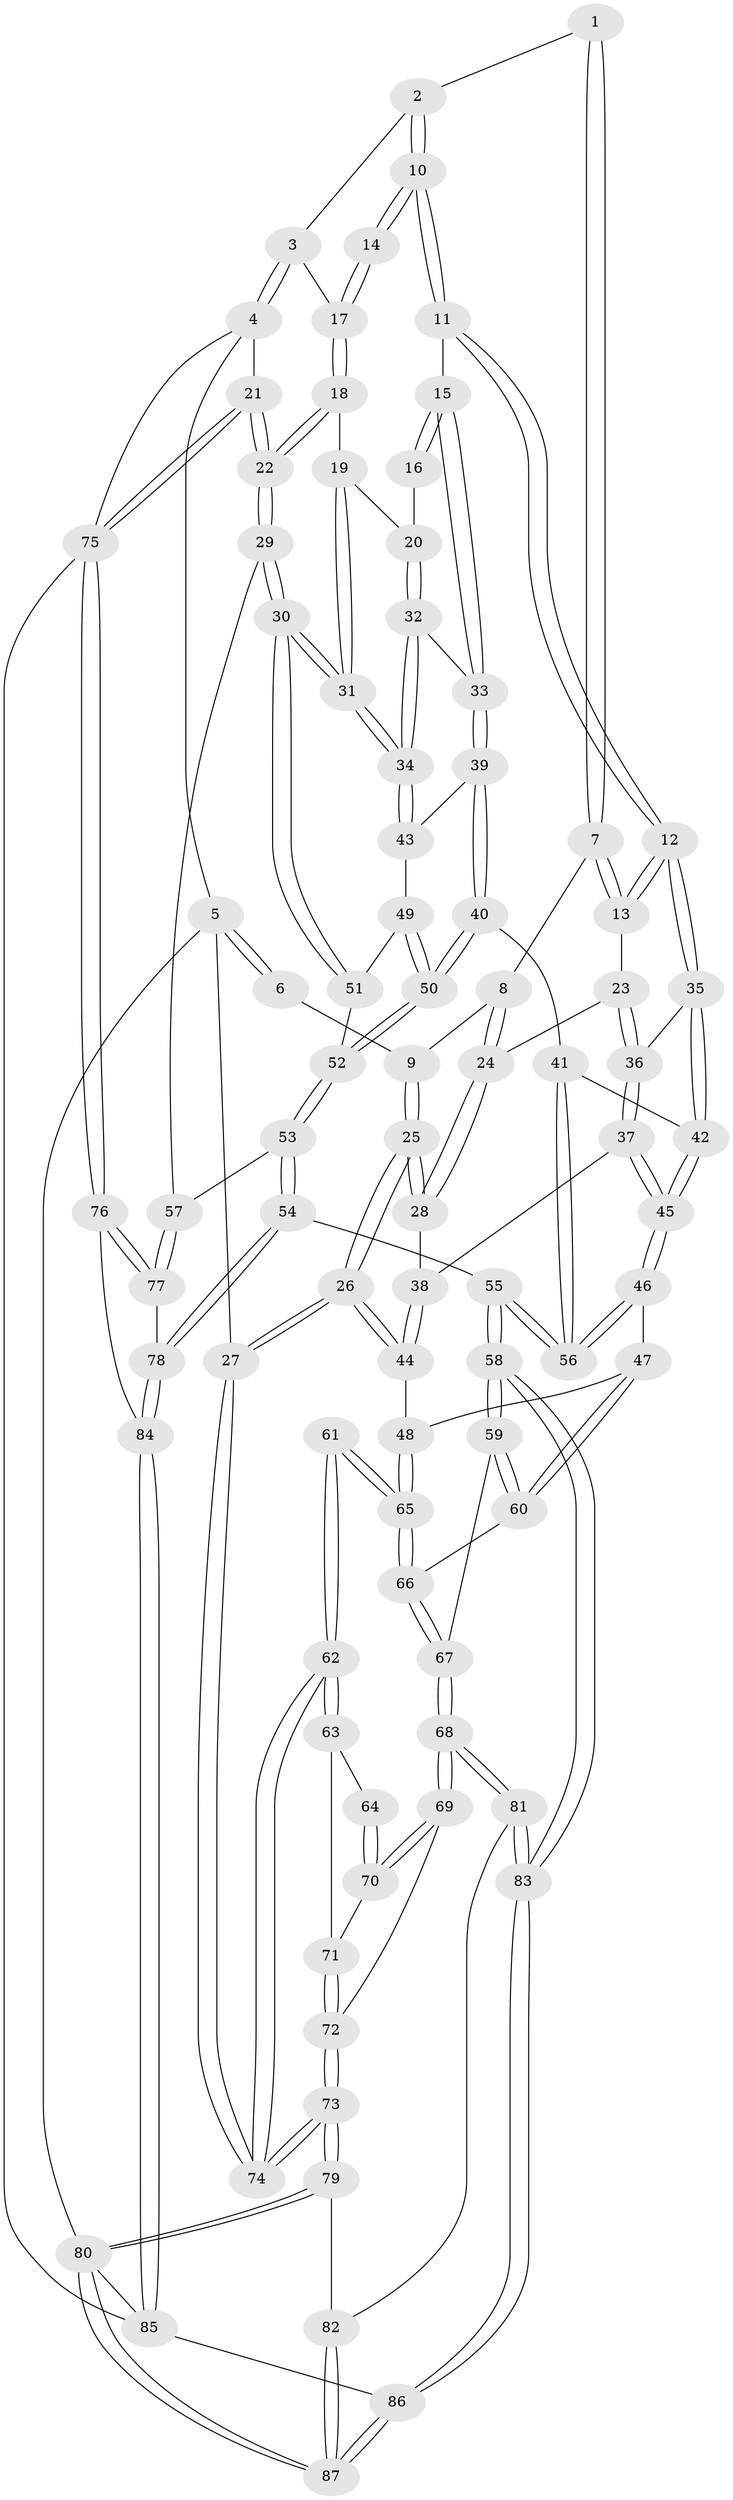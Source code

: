 // coarse degree distribution, {2: 0.1111111111111111, 4: 0.4444444444444444, 3: 0.2222222222222222, 5: 0.14814814814814814, 6: 0.07407407407407407}
// Generated by graph-tools (version 1.1) at 2025/38/03/04/25 23:38:22]
// undirected, 87 vertices, 214 edges
graph export_dot {
  node [color=gray90,style=filled];
  1 [pos="+0.2307266192816625+0"];
  2 [pos="+0.4391010106185468+0"];
  3 [pos="+1+0"];
  4 [pos="+1+0"];
  5 [pos="+0+0"];
  6 [pos="+0+0"];
  7 [pos="+0.23324963489749087+0"];
  8 [pos="+0.1288760964205958+0.14632121907217904"];
  9 [pos="+0.07097900941332928+0.16639198898358482"];
  10 [pos="+0.5082412246493258+0.052688697636130946"];
  11 [pos="+0.5252571087744512+0.19578371822510532"];
  12 [pos="+0.49996365234484713+0.21049466809922313"];
  13 [pos="+0.295332428940227+0.14008116994366884"];
  14 [pos="+0.7404608979834576+0.014610718412120157"];
  15 [pos="+0.5656352949005138+0.206753032905659"];
  16 [pos="+0.6969845237001093+0.06797058864767155"];
  17 [pos="+0.9154234055543783+0"];
  18 [pos="+0.8716341890754098+0.08962168460499256"];
  19 [pos="+0.79453404264618+0.18456893438673191"];
  20 [pos="+0.7550800499516852+0.20517287992836483"];
  21 [pos="+1+0.4366877469200218"];
  22 [pos="+1+0.4354181673317468"];
  23 [pos="+0.23815720054975653+0.21200260543059113"];
  24 [pos="+0.2288993554428417+0.2156945662402875"];
  25 [pos="+0+0.29675704657828605"];
  26 [pos="+0+0.36077469521486955"];
  27 [pos="+0+0.3665500383866676"];
  28 [pos="+0.1792029197345858+0.2849084077721496"];
  29 [pos="+1+0.4419673366976981"];
  30 [pos="+0.9582453608381116+0.4182390199791615"];
  31 [pos="+0.9213766110137981+0.39810205726316483"];
  32 [pos="+0.7492005247530811+0.20861790778876063"];
  33 [pos="+0.6010040178586952+0.22968231533816752"];
  34 [pos="+0.7965884088071745+0.3635983147198767"];
  35 [pos="+0.44984964470953276+0.2905417897820256"];
  36 [pos="+0.2930942285184553+0.2681276179447633"];
  37 [pos="+0.28240021167476725+0.36807047600492"];
  38 [pos="+0.20604250811291344+0.33681614116696723"];
  39 [pos="+0.6227504867283434+0.28204420812898956"];
  40 [pos="+0.6096332705674461+0.45932709074289946"];
  41 [pos="+0.5921784143171147+0.4651629700050725"];
  42 [pos="+0.40937264982421356+0.4253059197095855"];
  43 [pos="+0.7491711250245299+0.3705832520782513"];
  44 [pos="+0.1465959216127109+0.45089848648657244"];
  45 [pos="+0.371650260471755+0.4598472138632873"];
  46 [pos="+0.36719463179722234+0.4703248459624316"];
  47 [pos="+0.29513362325503084+0.5216935376512675"];
  48 [pos="+0.2409629031758692+0.541848325142946"];
  49 [pos="+0.73460177289198+0.3927881951777718"];
  50 [pos="+0.6727087141942468+0.48382223947352454"];
  51 [pos="+0.7774935887881294+0.47250995899107945"];
  52 [pos="+0.687270210859962+0.5022074545896487"];
  53 [pos="+0.7159624979596553+0.5949290189857681"];
  54 [pos="+0.6601210976652888+0.7564444478185047"];
  55 [pos="+0.5467520483998687+0.7474202974072446"];
  56 [pos="+0.5223869899224365+0.6704822210293315"];
  57 [pos="+0.9565023379096288+0.521410329036171"];
  58 [pos="+0.49661837007991694+0.7790318791662626"];
  59 [pos="+0.393440090750606+0.7293836366149252"];
  60 [pos="+0.3799004865648137+0.709951128260551"];
  61 [pos="+0.13327630114675704+0.5985543310607556"];
  62 [pos="+0+0.445510479909747"];
  63 [pos="+0+0.5519791338693201"];
  64 [pos="+0.08011383286561141+0.6420195996752283"];
  65 [pos="+0.20621283431727092+0.5980723446230339"];
  66 [pos="+0.20717702662047818+0.621294610361865"];
  67 [pos="+0.19708593950142217+0.7439749365487992"];
  68 [pos="+0.1631926250096857+0.8072603266467573"];
  69 [pos="+0.06306046163133336+0.7367611027129726"];
  70 [pos="+0.07010428847267731+0.6550893602678564"];
  71 [pos="+0.043418759030024866+0.6479396342553563"];
  72 [pos="+0+0.7187534067813849"];
  73 [pos="+0+0.6955509126799302"];
  74 [pos="+0+0.42611972180293445"];
  75 [pos="+1+0.8171806289475791"];
  76 [pos="+1+0.8144138441455552"];
  77 [pos="+0.8809431975317787+0.7233730345674056"];
  78 [pos="+0.7498730217711294+0.8247778370950745"];
  79 [pos="+0+0.8571559150128052"];
  80 [pos="+0+1"];
  81 [pos="+0.16330678899711248+0.8105913020799993"];
  82 [pos="+0.05836118200497627+0.8696656766057745"];
  83 [pos="+0.34144752469798384+1"];
  84 [pos="+0.7815616057876645+0.9109091865080182"];
  85 [pos="+0.7958482188544239+1"];
  86 [pos="+0.34207387302997166+1"];
  87 [pos="+0.03389154415479429+1"];
  1 -- 2;
  1 -- 7;
  1 -- 7;
  2 -- 3;
  2 -- 10;
  2 -- 10;
  3 -- 4;
  3 -- 4;
  3 -- 17;
  4 -- 5;
  4 -- 21;
  4 -- 75;
  5 -- 6;
  5 -- 6;
  5 -- 27;
  5 -- 80;
  6 -- 9;
  7 -- 8;
  7 -- 13;
  7 -- 13;
  8 -- 9;
  8 -- 24;
  8 -- 24;
  9 -- 25;
  9 -- 25;
  10 -- 11;
  10 -- 11;
  10 -- 14;
  10 -- 14;
  11 -- 12;
  11 -- 12;
  11 -- 15;
  12 -- 13;
  12 -- 13;
  12 -- 35;
  12 -- 35;
  13 -- 23;
  14 -- 17;
  14 -- 17;
  15 -- 16;
  15 -- 16;
  15 -- 33;
  15 -- 33;
  16 -- 20;
  17 -- 18;
  17 -- 18;
  18 -- 19;
  18 -- 22;
  18 -- 22;
  19 -- 20;
  19 -- 31;
  19 -- 31;
  20 -- 32;
  20 -- 32;
  21 -- 22;
  21 -- 22;
  21 -- 75;
  21 -- 75;
  22 -- 29;
  22 -- 29;
  23 -- 24;
  23 -- 36;
  23 -- 36;
  24 -- 28;
  24 -- 28;
  25 -- 26;
  25 -- 26;
  25 -- 28;
  25 -- 28;
  26 -- 27;
  26 -- 27;
  26 -- 44;
  26 -- 44;
  27 -- 74;
  27 -- 74;
  28 -- 38;
  29 -- 30;
  29 -- 30;
  29 -- 57;
  30 -- 31;
  30 -- 31;
  30 -- 51;
  30 -- 51;
  31 -- 34;
  31 -- 34;
  32 -- 33;
  32 -- 34;
  32 -- 34;
  33 -- 39;
  33 -- 39;
  34 -- 43;
  34 -- 43;
  35 -- 36;
  35 -- 42;
  35 -- 42;
  36 -- 37;
  36 -- 37;
  37 -- 38;
  37 -- 45;
  37 -- 45;
  38 -- 44;
  38 -- 44;
  39 -- 40;
  39 -- 40;
  39 -- 43;
  40 -- 41;
  40 -- 50;
  40 -- 50;
  41 -- 42;
  41 -- 56;
  41 -- 56;
  42 -- 45;
  42 -- 45;
  43 -- 49;
  44 -- 48;
  45 -- 46;
  45 -- 46;
  46 -- 47;
  46 -- 56;
  46 -- 56;
  47 -- 48;
  47 -- 60;
  47 -- 60;
  48 -- 65;
  48 -- 65;
  49 -- 50;
  49 -- 50;
  49 -- 51;
  50 -- 52;
  50 -- 52;
  51 -- 52;
  52 -- 53;
  52 -- 53;
  53 -- 54;
  53 -- 54;
  53 -- 57;
  54 -- 55;
  54 -- 78;
  54 -- 78;
  55 -- 56;
  55 -- 56;
  55 -- 58;
  55 -- 58;
  57 -- 77;
  57 -- 77;
  58 -- 59;
  58 -- 59;
  58 -- 83;
  58 -- 83;
  59 -- 60;
  59 -- 60;
  59 -- 67;
  60 -- 66;
  61 -- 62;
  61 -- 62;
  61 -- 65;
  61 -- 65;
  62 -- 63;
  62 -- 63;
  62 -- 74;
  62 -- 74;
  63 -- 64;
  63 -- 71;
  64 -- 70;
  64 -- 70;
  65 -- 66;
  65 -- 66;
  66 -- 67;
  66 -- 67;
  67 -- 68;
  67 -- 68;
  68 -- 69;
  68 -- 69;
  68 -- 81;
  68 -- 81;
  69 -- 70;
  69 -- 70;
  69 -- 72;
  70 -- 71;
  71 -- 72;
  71 -- 72;
  72 -- 73;
  72 -- 73;
  73 -- 74;
  73 -- 74;
  73 -- 79;
  73 -- 79;
  75 -- 76;
  75 -- 76;
  75 -- 85;
  76 -- 77;
  76 -- 77;
  76 -- 84;
  77 -- 78;
  78 -- 84;
  78 -- 84;
  79 -- 80;
  79 -- 80;
  79 -- 82;
  80 -- 87;
  80 -- 87;
  80 -- 85;
  81 -- 82;
  81 -- 83;
  81 -- 83;
  82 -- 87;
  82 -- 87;
  83 -- 86;
  83 -- 86;
  84 -- 85;
  84 -- 85;
  85 -- 86;
  86 -- 87;
  86 -- 87;
}
